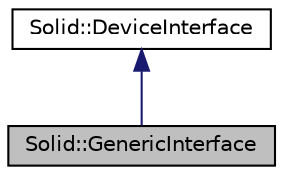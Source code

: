 digraph "Solid::GenericInterface"
{
  edge [fontname="Helvetica",fontsize="10",labelfontname="Helvetica",labelfontsize="10"];
  node [fontname="Helvetica",fontsize="10",shape=record];
  Node0 [label="Solid::GenericInterface",height=0.2,width=0.4,color="black", fillcolor="grey75", style="filled", fontcolor="black"];
  Node1 -> Node0 [dir="back",color="midnightblue",fontsize="10",style="solid",fontname="Helvetica"];
  Node1 [label="Solid::DeviceInterface",height=0.2,width=0.4,color="black", fillcolor="white", style="filled",URL="$classSolid_1_1DeviceInterface.html",tooltip="Base class of all the device interfaces. "];
}
